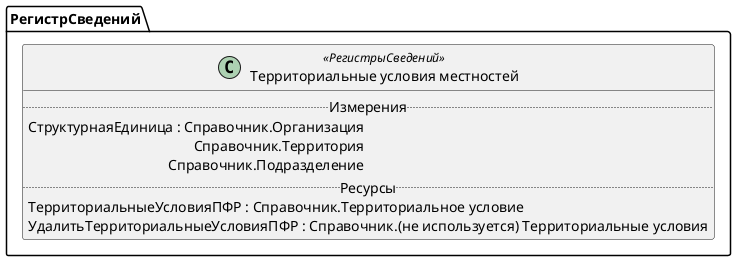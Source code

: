 ﻿@startuml ТерриториальныеУсловияПФР
'!include templates.wsd
'..\include templates.wsd
class РегистрСведений.ТерриториальныеУсловияПФР as "Территориальные условия местностей" <<РегистрыСведений>>
{
..Измерения..
СтруктурнаяЕдиница : Справочник.Организация\rСправочник.Территория\rСправочник.Подразделение
..Ресурсы..
ТерриториальныеУсловияПФР : Справочник.Территориальное условие
УдалитьТерриториальныеУсловияПФР : Справочник.(не используется) Территориальные условия
}
@enduml
